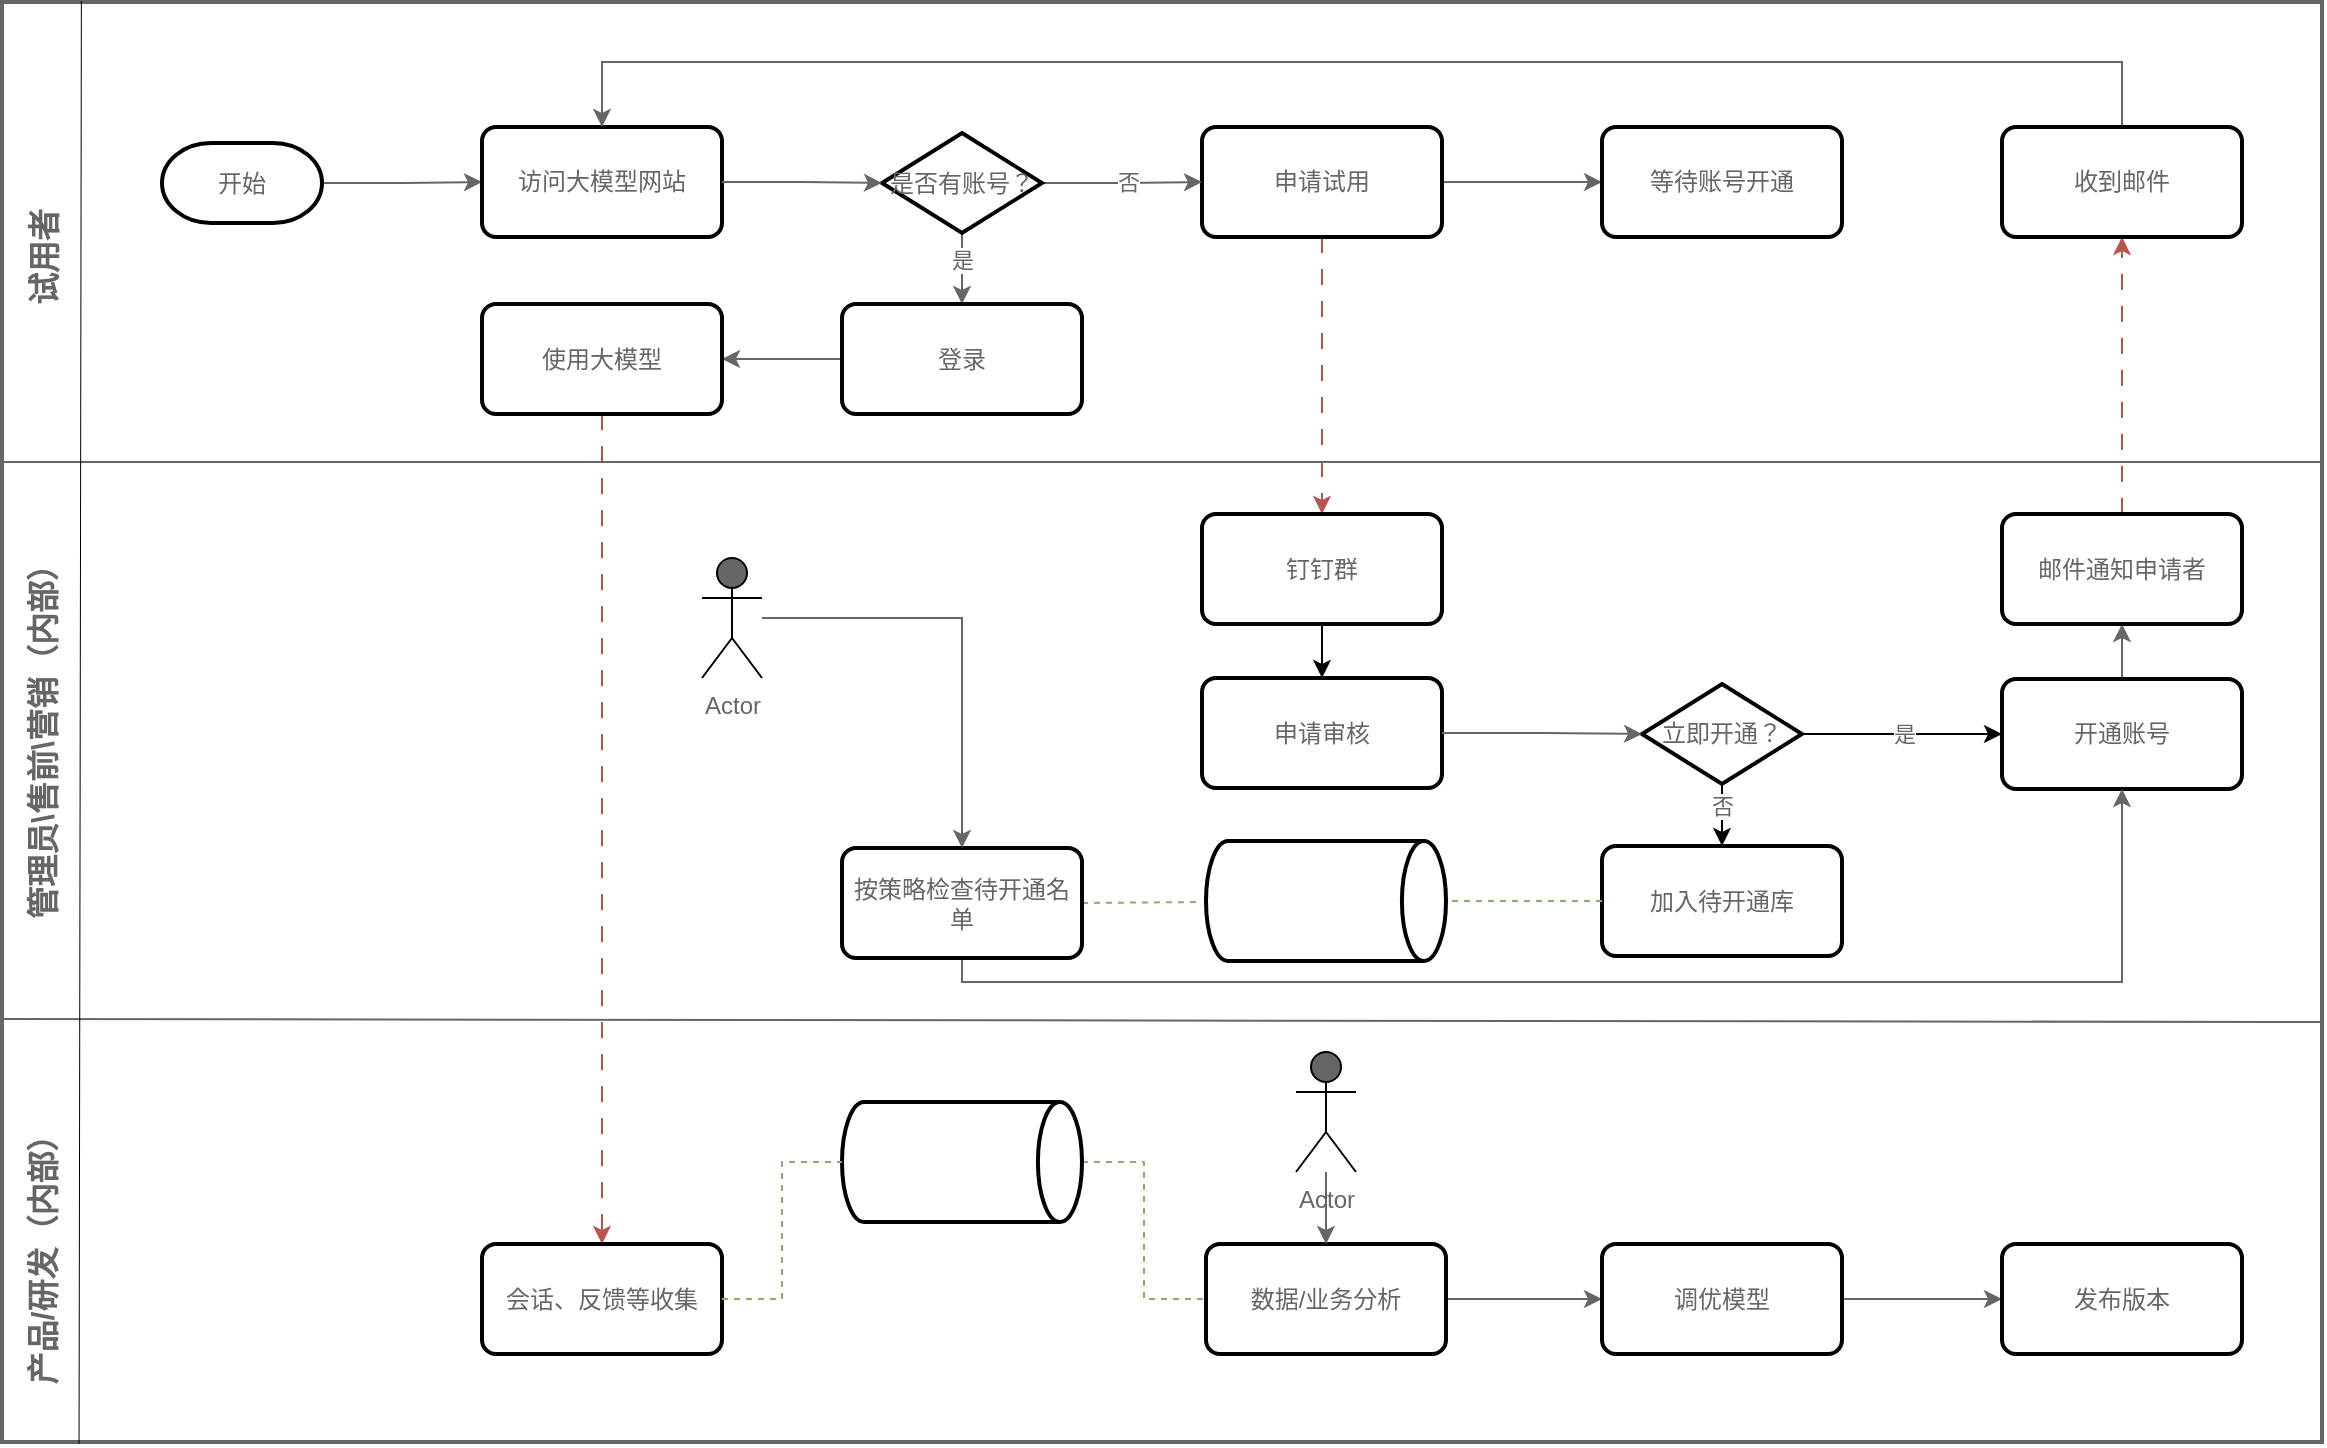 <mxfile version="22.1.5" type="github">
  <diagram name="Page-1" id="iG9dt9-XikQV9yazCH53">
    <mxGraphModel dx="2261" dy="800" grid="1" gridSize="10" guides="1" tooltips="1" connect="1" arrows="1" fold="1" page="1" pageScale="1" pageWidth="827" pageHeight="1169" math="0" shadow="0">
      <root>
        <mxCell id="0" />
        <mxCell id="1" parent="0" />
        <mxCell id="SPfGU6q8q4rX_HUr5H_A-10" value="" style="rounded=0;whiteSpace=wrap;html=1;fillColor=none;fontColor=#666666;strokeColor=#666666;strokeWidth=2;" vertex="1" parent="1">
          <mxGeometry x="-160" y="320" width="1160" height="720" as="geometry" />
        </mxCell>
        <mxCell id="mMHg8aRbZB5G5XVxGGDX-65" style="edgeStyle=orthogonalEdgeStyle;rounded=0;orthogonalLoop=1;jettySize=auto;html=1;exitX=1;exitY=0.5;exitDx=0;exitDy=0;exitPerimeter=0;entryX=0;entryY=0.5;entryDx=0;entryDy=0;fontColor=#666666;strokeColor=#666666;" parent="1" source="mMHg8aRbZB5G5XVxGGDX-4" target="mMHg8aRbZB5G5XVxGGDX-8" edge="1">
          <mxGeometry relative="1" as="geometry" />
        </mxCell>
        <mxCell id="mMHg8aRbZB5G5XVxGGDX-4" value="开始" style="strokeWidth=2;html=1;shape=mxgraph.flowchart.terminator;whiteSpace=wrap;fontColor=#666666;" parent="1" vertex="1">
          <mxGeometry x="-80" y="390.5" width="80" height="40" as="geometry" />
        </mxCell>
        <mxCell id="mMHg8aRbZB5G5XVxGGDX-8" value="访问大模型网站" style="rounded=1;whiteSpace=wrap;html=1;absoluteArcSize=1;arcSize=14;strokeWidth=2;fontColor=#666666;" parent="1" vertex="1">
          <mxGeometry x="80" y="382.5" width="120" height="55" as="geometry" />
        </mxCell>
        <mxCell id="mMHg8aRbZB5G5XVxGGDX-50" style="edgeStyle=orthogonalEdgeStyle;rounded=0;orthogonalLoop=1;jettySize=auto;html=1;exitX=1;exitY=0.5;exitDx=0;exitDy=0;entryX=0;entryY=0.5;entryDx=0;entryDy=0;fontColor=#666666;strokeColor=#666666;" parent="1" source="mMHg8aRbZB5G5XVxGGDX-9" target="mMHg8aRbZB5G5XVxGGDX-10" edge="1">
          <mxGeometry relative="1" as="geometry" />
        </mxCell>
        <mxCell id="mMHg8aRbZB5G5XVxGGDX-51" style="edgeStyle=orthogonalEdgeStyle;rounded=0;orthogonalLoop=1;jettySize=auto;html=1;entryX=0.5;entryY=0;entryDx=0;entryDy=0;dashed=1;fillColor=#f8cecc;strokeColor=#b85450;dashPattern=8 8;fontColor=#666666;" parent="1" source="mMHg8aRbZB5G5XVxGGDX-9" target="mMHg8aRbZB5G5XVxGGDX-13" edge="1">
          <mxGeometry relative="1" as="geometry" />
        </mxCell>
        <mxCell id="mMHg8aRbZB5G5XVxGGDX-9" value="申请试用" style="rounded=1;whiteSpace=wrap;html=1;absoluteArcSize=1;arcSize=14;strokeWidth=2;fontColor=#666666;" parent="1" vertex="1">
          <mxGeometry x="440" y="382.5" width="120" height="55" as="geometry" />
        </mxCell>
        <mxCell id="mMHg8aRbZB5G5XVxGGDX-10" value="等待账号开通" style="rounded=1;whiteSpace=wrap;html=1;absoluteArcSize=1;arcSize=14;strokeWidth=2;fontColor=#666666;" parent="1" vertex="1">
          <mxGeometry x="640" y="382.5" width="120" height="55" as="geometry" />
        </mxCell>
        <mxCell id="mMHg8aRbZB5G5XVxGGDX-52" style="edgeStyle=orthogonalEdgeStyle;rounded=0;orthogonalLoop=1;jettySize=auto;html=1;exitX=0.5;exitY=1;exitDx=0;exitDy=0;entryX=0.5;entryY=0;entryDx=0;entryDy=0;fontColor=#666666;" parent="1" source="mMHg8aRbZB5G5XVxGGDX-13" target="mMHg8aRbZB5G5XVxGGDX-17" edge="1">
          <mxGeometry relative="1" as="geometry" />
        </mxCell>
        <mxCell id="mMHg8aRbZB5G5XVxGGDX-13" value="钉钉群" style="rounded=1;whiteSpace=wrap;html=1;absoluteArcSize=1;arcSize=14;strokeWidth=2;fontColor=#666666;" parent="1" vertex="1">
          <mxGeometry x="440" y="576" width="120" height="55" as="geometry" />
        </mxCell>
        <mxCell id="mMHg8aRbZB5G5XVxGGDX-17" value="申请审核" style="rounded=1;whiteSpace=wrap;html=1;absoluteArcSize=1;arcSize=14;strokeWidth=2;fontColor=#666666;" parent="1" vertex="1">
          <mxGeometry x="440" y="658" width="120" height="55" as="geometry" />
        </mxCell>
        <mxCell id="mMHg8aRbZB5G5XVxGGDX-56" style="edgeStyle=orthogonalEdgeStyle;rounded=0;orthogonalLoop=1;jettySize=auto;html=1;exitX=0.5;exitY=0;exitDx=0;exitDy=0;entryX=0.5;entryY=1;entryDx=0;entryDy=0;fontColor=#666666;strokeColor=#666666;" parent="1" source="mMHg8aRbZB5G5XVxGGDX-23" target="mMHg8aRbZB5G5XVxGGDX-25" edge="1">
          <mxGeometry relative="1" as="geometry" />
        </mxCell>
        <mxCell id="mMHg8aRbZB5G5XVxGGDX-23" value="开通账号" style="rounded=1;whiteSpace=wrap;html=1;absoluteArcSize=1;arcSize=14;strokeWidth=2;fontColor=#666666;" parent="1" vertex="1">
          <mxGeometry x="840" y="658.5" width="120" height="55" as="geometry" />
        </mxCell>
        <mxCell id="mMHg8aRbZB5G5XVxGGDX-24" value="加入待开通库" style="rounded=1;whiteSpace=wrap;html=1;absoluteArcSize=1;arcSize=14;strokeWidth=2;fontColor=#666666;" parent="1" vertex="1">
          <mxGeometry x="640" y="742" width="120" height="55" as="geometry" />
        </mxCell>
        <mxCell id="mMHg8aRbZB5G5XVxGGDX-57" style="edgeStyle=orthogonalEdgeStyle;rounded=0;orthogonalLoop=1;jettySize=auto;html=1;exitX=0.5;exitY=0;exitDx=0;exitDy=0;entryX=0.5;entryY=1;entryDx=0;entryDy=0;fillColor=#f8cecc;strokeColor=#b85450;dashed=1;dashPattern=8 8;fontColor=#666666;" parent="1" source="mMHg8aRbZB5G5XVxGGDX-25" target="mMHg8aRbZB5G5XVxGGDX-27" edge="1">
          <mxGeometry relative="1" as="geometry" />
        </mxCell>
        <mxCell id="mMHg8aRbZB5G5XVxGGDX-25" value="邮件通知申请者" style="rounded=1;whiteSpace=wrap;html=1;absoluteArcSize=1;arcSize=14;strokeWidth=2;fontColor=#666666;" parent="1" vertex="1">
          <mxGeometry x="840" y="576" width="120" height="55" as="geometry" />
        </mxCell>
        <mxCell id="mMHg8aRbZB5G5XVxGGDX-67" style="edgeStyle=orthogonalEdgeStyle;rounded=0;orthogonalLoop=1;jettySize=auto;html=1;exitX=0.5;exitY=0;exitDx=0;exitDy=0;entryX=0.5;entryY=0;entryDx=0;entryDy=0;fontColor=#666666;strokeColor=#666666;" parent="1" source="mMHg8aRbZB5G5XVxGGDX-27" target="mMHg8aRbZB5G5XVxGGDX-8" edge="1">
          <mxGeometry relative="1" as="geometry">
            <Array as="points">
              <mxPoint x="900" y="350" />
              <mxPoint x="140" y="350" />
            </Array>
          </mxGeometry>
        </mxCell>
        <mxCell id="mMHg8aRbZB5G5XVxGGDX-27" value="收到邮件" style="rounded=1;whiteSpace=wrap;html=1;absoluteArcSize=1;arcSize=14;strokeWidth=2;fontColor=#666666;" parent="1" vertex="1">
          <mxGeometry x="840" y="382.5" width="120" height="55" as="geometry" />
        </mxCell>
        <mxCell id="mMHg8aRbZB5G5XVxGGDX-47" style="edgeStyle=orthogonalEdgeStyle;rounded=0;orthogonalLoop=1;jettySize=auto;html=1;exitX=1;exitY=0.5;exitDx=0;exitDy=0;exitPerimeter=0;entryX=0;entryY=0.5;entryDx=0;entryDy=0;fontColor=#666666;strokeColor=#666666;" parent="1" source="mMHg8aRbZB5G5XVxGGDX-28" target="mMHg8aRbZB5G5XVxGGDX-9" edge="1">
          <mxGeometry relative="1" as="geometry" />
        </mxCell>
        <mxCell id="SPfGU6q8q4rX_HUr5H_A-21" value="否" style="edgeLabel;html=1;align=center;verticalAlign=middle;resizable=0;points=[];fontColor=#666666;" vertex="1" connectable="0" parent="mMHg8aRbZB5G5XVxGGDX-47">
          <mxGeometry x="0.056" relative="1" as="geometry">
            <mxPoint x="1" as="offset" />
          </mxGeometry>
        </mxCell>
        <mxCell id="mMHg8aRbZB5G5XVxGGDX-48" style="edgeStyle=orthogonalEdgeStyle;rounded=0;orthogonalLoop=1;jettySize=auto;html=1;exitX=0.5;exitY=1;exitDx=0;exitDy=0;exitPerimeter=0;entryX=0.5;entryY=0;entryDx=0;entryDy=0;fontColor=#666666;strokeColor=#666666;" parent="1" source="mMHg8aRbZB5G5XVxGGDX-28" target="mMHg8aRbZB5G5XVxGGDX-29" edge="1">
          <mxGeometry relative="1" as="geometry" />
        </mxCell>
        <mxCell id="SPfGU6q8q4rX_HUr5H_A-22" value="是" style="edgeLabel;html=1;align=center;verticalAlign=middle;resizable=0;points=[];fontColor=#666666;" vertex="1" connectable="0" parent="mMHg8aRbZB5G5XVxGGDX-48">
          <mxGeometry x="-0.296" relative="1" as="geometry">
            <mxPoint y="1" as="offset" />
          </mxGeometry>
        </mxCell>
        <mxCell id="mMHg8aRbZB5G5XVxGGDX-28" value="是否有账号？" style="strokeWidth=2;html=1;shape=mxgraph.flowchart.decision;whiteSpace=wrap;fontColor=#666666;" parent="1" vertex="1">
          <mxGeometry x="280" y="385.5" width="80" height="50" as="geometry" />
        </mxCell>
        <mxCell id="mMHg8aRbZB5G5XVxGGDX-49" style="edgeStyle=orthogonalEdgeStyle;rounded=0;orthogonalLoop=1;jettySize=auto;html=1;exitX=0;exitY=0.5;exitDx=0;exitDy=0;entryX=1;entryY=0.5;entryDx=0;entryDy=0;fontColor=#666666;strokeColor=#666666;" parent="1" source="mMHg8aRbZB5G5XVxGGDX-29" target="mMHg8aRbZB5G5XVxGGDX-30" edge="1">
          <mxGeometry relative="1" as="geometry" />
        </mxCell>
        <mxCell id="mMHg8aRbZB5G5XVxGGDX-29" value="登录" style="rounded=1;whiteSpace=wrap;html=1;absoluteArcSize=1;arcSize=14;strokeWidth=2;fontColor=#666666;" parent="1" vertex="1">
          <mxGeometry x="260" y="471" width="120" height="55" as="geometry" />
        </mxCell>
        <mxCell id="mMHg8aRbZB5G5XVxGGDX-60" style="edgeStyle=orthogonalEdgeStyle;rounded=0;orthogonalLoop=1;jettySize=auto;html=1;exitX=0.5;exitY=1;exitDx=0;exitDy=0;entryX=0.5;entryY=0;entryDx=0;entryDy=0;dashed=1;dashPattern=8 8;fillColor=#f8cecc;strokeColor=#b85450;fontColor=#666666;" parent="1" source="mMHg8aRbZB5G5XVxGGDX-30" target="mMHg8aRbZB5G5XVxGGDX-31" edge="1">
          <mxGeometry relative="1" as="geometry" />
        </mxCell>
        <mxCell id="mMHg8aRbZB5G5XVxGGDX-30" value="使用大模型" style="rounded=1;whiteSpace=wrap;html=1;absoluteArcSize=1;arcSize=14;strokeWidth=2;fontColor=#666666;" parent="1" vertex="1">
          <mxGeometry x="80" y="471" width="120" height="55" as="geometry" />
        </mxCell>
        <mxCell id="mMHg8aRbZB5G5XVxGGDX-31" value="会话、反馈等收集" style="rounded=1;whiteSpace=wrap;html=1;absoluteArcSize=1;arcSize=14;strokeWidth=2;fontColor=#666666;" parent="1" vertex="1">
          <mxGeometry x="80" y="941" width="120" height="55" as="geometry" />
        </mxCell>
        <mxCell id="mMHg8aRbZB5G5XVxGGDX-62" style="edgeStyle=orthogonalEdgeStyle;rounded=0;orthogonalLoop=1;jettySize=auto;html=1;exitX=1;exitY=0.5;exitDx=0;exitDy=0;entryX=0;entryY=0.5;entryDx=0;entryDy=0;fontColor=#666666;strokeColor=#666666;" parent="1" source="mMHg8aRbZB5G5XVxGGDX-34" target="mMHg8aRbZB5G5XVxGGDX-35" edge="1">
          <mxGeometry relative="1" as="geometry" />
        </mxCell>
        <mxCell id="mMHg8aRbZB5G5XVxGGDX-34" value="数据/业务分析" style="rounded=1;whiteSpace=wrap;html=1;absoluteArcSize=1;arcSize=14;strokeWidth=2;fontColor=#666666;" parent="1" vertex="1">
          <mxGeometry x="442" y="941" width="120" height="55" as="geometry" />
        </mxCell>
        <mxCell id="SPfGU6q8q4rX_HUr5H_A-4" style="edgeStyle=orthogonalEdgeStyle;rounded=0;orthogonalLoop=1;jettySize=auto;html=1;exitX=1;exitY=0.5;exitDx=0;exitDy=0;entryX=0;entryY=0.5;entryDx=0;entryDy=0;fontColor=#666666;strokeColor=#666666;" edge="1" parent="1" source="mMHg8aRbZB5G5XVxGGDX-35" target="SPfGU6q8q4rX_HUr5H_A-3">
          <mxGeometry relative="1" as="geometry" />
        </mxCell>
        <mxCell id="mMHg8aRbZB5G5XVxGGDX-35" value="调优模型" style="rounded=1;whiteSpace=wrap;html=1;absoluteArcSize=1;arcSize=14;strokeWidth=2;fontColor=#666666;" parent="1" vertex="1">
          <mxGeometry x="640" y="941" width="120" height="55" as="geometry" />
        </mxCell>
        <mxCell id="SPfGU6q8q4rX_HUr5H_A-5" style="edgeStyle=orthogonalEdgeStyle;rounded=0;orthogonalLoop=1;jettySize=auto;html=1;exitX=1;exitY=0.5;exitDx=0;exitDy=0;exitPerimeter=0;entryX=0;entryY=0.5;entryDx=0;entryDy=0;endArrow=none;endFill=0;dashed=1;fillColor=#d5e8d4;strokeColor=#82b366;fontColor=#666666;" edge="1" parent="1" source="mMHg8aRbZB5G5XVxGGDX-36" target="mMHg8aRbZB5G5XVxGGDX-34">
          <mxGeometry relative="1" as="geometry" />
        </mxCell>
        <mxCell id="mMHg8aRbZB5G5XVxGGDX-36" value="" style="strokeWidth=2;html=1;shape=mxgraph.flowchart.direct_data;whiteSpace=wrap;fontColor=#666666;" parent="1" vertex="1">
          <mxGeometry x="260" y="870" width="120" height="60" as="geometry" />
        </mxCell>
        <mxCell id="mMHg8aRbZB5G5XVxGGDX-38" value="" style="strokeWidth=2;html=1;shape=mxgraph.flowchart.direct_data;whiteSpace=wrap;fontColor=#666666;" parent="1" vertex="1">
          <mxGeometry x="442" y="739.5" width="120" height="60" as="geometry" />
        </mxCell>
        <mxCell id="mMHg8aRbZB5G5XVxGGDX-54" style="edgeStyle=orthogonalEdgeStyle;rounded=0;orthogonalLoop=1;jettySize=auto;html=1;exitX=1;exitY=0.5;exitDx=0;exitDy=0;exitPerimeter=0;fontColor=#666666;" parent="1" source="mMHg8aRbZB5G5XVxGGDX-41" target="mMHg8aRbZB5G5XVxGGDX-23" edge="1">
          <mxGeometry relative="1" as="geometry" />
        </mxCell>
        <mxCell id="SPfGU6q8q4rX_HUr5H_A-19" value="是" style="edgeLabel;html=1;align=center;verticalAlign=middle;resizable=0;points=[];fontColor=#666666;" vertex="1" connectable="0" parent="mMHg8aRbZB5G5XVxGGDX-54">
          <mxGeometry x="0.02" relative="1" as="geometry">
            <mxPoint as="offset" />
          </mxGeometry>
        </mxCell>
        <mxCell id="mMHg8aRbZB5G5XVxGGDX-55" style="edgeStyle=orthogonalEdgeStyle;rounded=0;orthogonalLoop=1;jettySize=auto;html=1;exitX=0.5;exitY=1;exitDx=0;exitDy=0;exitPerimeter=0;entryX=0.5;entryY=0;entryDx=0;entryDy=0;fontColor=#666666;" parent="1" source="mMHg8aRbZB5G5XVxGGDX-41" target="mMHg8aRbZB5G5XVxGGDX-24" edge="1">
          <mxGeometry relative="1" as="geometry" />
        </mxCell>
        <mxCell id="SPfGU6q8q4rX_HUr5H_A-20" value="否" style="edgeLabel;html=1;align=center;verticalAlign=middle;resizable=0;points=[];fontColor=#666666;" vertex="1" connectable="0" parent="mMHg8aRbZB5G5XVxGGDX-55">
          <mxGeometry x="-0.29" relative="1" as="geometry">
            <mxPoint as="offset" />
          </mxGeometry>
        </mxCell>
        <mxCell id="mMHg8aRbZB5G5XVxGGDX-41" value="立即开通？" style="strokeWidth=2;html=1;shape=mxgraph.flowchart.decision;whiteSpace=wrap;fontColor=#666666;" parent="1" vertex="1">
          <mxGeometry x="660" y="661" width="80" height="50" as="geometry" />
        </mxCell>
        <mxCell id="mMHg8aRbZB5G5XVxGGDX-63" style="edgeStyle=orthogonalEdgeStyle;rounded=0;orthogonalLoop=1;jettySize=auto;html=1;entryX=0.5;entryY=1;entryDx=0;entryDy=0;fontColor=#666666;strokeColor=#666666;" parent="1" source="mMHg8aRbZB5G5XVxGGDX-43" target="mMHg8aRbZB5G5XVxGGDX-23" edge="1">
          <mxGeometry relative="1" as="geometry">
            <Array as="points">
              <mxPoint x="320" y="810" />
              <mxPoint x="900" y="810" />
            </Array>
          </mxGeometry>
        </mxCell>
        <mxCell id="mMHg8aRbZB5G5XVxGGDX-68" style="edgeStyle=orthogonalEdgeStyle;rounded=0;orthogonalLoop=1;jettySize=auto;html=1;exitX=1;exitY=0.5;exitDx=0;exitDy=0;endArrow=none;endFill=0;fillColor=#d5e8d4;strokeColor=#82b366;dashed=1;fontColor=#666666;" parent="1" source="mMHg8aRbZB5G5XVxGGDX-43" edge="1">
          <mxGeometry relative="1" as="geometry">
            <mxPoint x="440" y="770" as="targetPoint" />
          </mxGeometry>
        </mxCell>
        <mxCell id="mMHg8aRbZB5G5XVxGGDX-43" value="按策略检查待开通名单" style="rounded=1;whiteSpace=wrap;html=1;absoluteArcSize=1;arcSize=14;strokeWidth=2;fontColor=#666666;" parent="1" vertex="1">
          <mxGeometry x="260" y="743" width="120" height="55" as="geometry" />
        </mxCell>
        <mxCell id="mMHg8aRbZB5G5XVxGGDX-46" style="edgeStyle=orthogonalEdgeStyle;rounded=0;orthogonalLoop=1;jettySize=auto;html=1;exitX=1;exitY=0.5;exitDx=0;exitDy=0;entryX=0;entryY=0.5;entryDx=0;entryDy=0;entryPerimeter=0;fontColor=#666666;strokeColor=#666666;" parent="1" source="mMHg8aRbZB5G5XVxGGDX-8" target="mMHg8aRbZB5G5XVxGGDX-28" edge="1">
          <mxGeometry relative="1" as="geometry" />
        </mxCell>
        <mxCell id="mMHg8aRbZB5G5XVxGGDX-53" style="edgeStyle=orthogonalEdgeStyle;rounded=0;orthogonalLoop=1;jettySize=auto;html=1;exitX=1;exitY=0.5;exitDx=0;exitDy=0;entryX=0;entryY=0.5;entryDx=0;entryDy=0;entryPerimeter=0;fontColor=#666666;strokeColor=#666666;" parent="1" source="mMHg8aRbZB5G5XVxGGDX-17" target="mMHg8aRbZB5G5XVxGGDX-41" edge="1">
          <mxGeometry relative="1" as="geometry" />
        </mxCell>
        <mxCell id="mMHg8aRbZB5G5XVxGGDX-64" style="edgeStyle=orthogonalEdgeStyle;rounded=0;orthogonalLoop=1;jettySize=auto;html=1;entryX=0.5;entryY=0;entryDx=0;entryDy=0;fontColor=#666666;strokeColor=#666666;" parent="1" source="mMHg8aRbZB5G5XVxGGDX-59" target="mMHg8aRbZB5G5XVxGGDX-43" edge="1">
          <mxGeometry relative="1" as="geometry" />
        </mxCell>
        <mxCell id="mMHg8aRbZB5G5XVxGGDX-59" value="Actor" style="shape=umlActor;verticalLabelPosition=bottom;verticalAlign=top;html=1;outlineConnect=0;fillColor=#666666;fontColor=#666666;" parent="1" vertex="1">
          <mxGeometry x="190" y="598" width="30" height="60" as="geometry" />
        </mxCell>
        <mxCell id="mMHg8aRbZB5G5XVxGGDX-69" style="edgeStyle=orthogonalEdgeStyle;rounded=0;orthogonalLoop=1;jettySize=auto;html=1;exitX=0;exitY=0.5;exitDx=0;exitDy=0;entryX=1;entryY=0.5;entryDx=0;entryDy=0;entryPerimeter=0;dashed=1;fillColor=#d5e8d4;strokeColor=#82b366;startArrow=none;startFill=0;endArrow=none;endFill=0;fontColor=#666666;" parent="1" source="mMHg8aRbZB5G5XVxGGDX-24" target="mMHg8aRbZB5G5XVxGGDX-38" edge="1">
          <mxGeometry relative="1" as="geometry" />
        </mxCell>
        <mxCell id="SPfGU6q8q4rX_HUr5H_A-6" style="edgeStyle=orthogonalEdgeStyle;rounded=0;orthogonalLoop=1;jettySize=auto;html=1;entryX=0.5;entryY=0;entryDx=0;entryDy=0;fontColor=#666666;strokeColor=#666666;" edge="1" parent="1" source="SPfGU6q8q4rX_HUr5H_A-2" target="mMHg8aRbZB5G5XVxGGDX-34">
          <mxGeometry relative="1" as="geometry" />
        </mxCell>
        <mxCell id="SPfGU6q8q4rX_HUr5H_A-2" value="Actor" style="shape=umlActor;verticalLabelPosition=bottom;verticalAlign=top;html=1;outlineConnect=0;fillColor=#666666;fontColor=#666666;" vertex="1" parent="1">
          <mxGeometry x="487" y="845" width="30" height="60" as="geometry" />
        </mxCell>
        <mxCell id="SPfGU6q8q4rX_HUr5H_A-3" value="发布版本" style="rounded=1;whiteSpace=wrap;html=1;absoluteArcSize=1;arcSize=14;strokeWidth=2;fontColor=#666666;" vertex="1" parent="1">
          <mxGeometry x="840" y="941" width="120" height="55" as="geometry" />
        </mxCell>
        <mxCell id="SPfGU6q8q4rX_HUr5H_A-7" style="edgeStyle=orthogonalEdgeStyle;rounded=0;orthogonalLoop=1;jettySize=auto;html=1;exitX=1;exitY=0.5;exitDx=0;exitDy=0;endArrow=none;endFill=0;dashed=1;fillColor=#d5e8d4;strokeColor=#82b366;entryX=0;entryY=0.5;entryDx=0;entryDy=0;entryPerimeter=0;fontColor=#666666;" edge="1" parent="1" source="mMHg8aRbZB5G5XVxGGDX-31" target="mMHg8aRbZB5G5XVxGGDX-36">
          <mxGeometry relative="1" as="geometry">
            <mxPoint x="200" y="1030" as="sourcePoint" />
            <mxPoint x="262" y="1030" as="targetPoint" />
          </mxGeometry>
        </mxCell>
        <mxCell id="SPfGU6q8q4rX_HUr5H_A-15" value="" style="endArrow=none;html=1;rounded=0;fontColor=#666666;strokeColor=#666666;" edge="1" parent="1">
          <mxGeometry width="50" height="50" relative="1" as="geometry">
            <mxPoint x="-160" y="550" as="sourcePoint" />
            <mxPoint x="1000" y="550" as="targetPoint" />
          </mxGeometry>
        </mxCell>
        <mxCell id="SPfGU6q8q4rX_HUr5H_A-16" value="" style="endArrow=none;html=1;rounded=0;fontColor=#666666;strokeColor=#666666;" edge="1" parent="1">
          <mxGeometry width="50" height="50" relative="1" as="geometry">
            <mxPoint x="-160" y="828.5" as="sourcePoint" />
            <mxPoint x="1000" y="830" as="targetPoint" />
          </mxGeometry>
        </mxCell>
        <mxCell id="SPfGU6q8q4rX_HUr5H_A-18" value="" style="endArrow=none;html=1;rounded=0;entryX=0.034;entryY=-0.001;entryDx=0;entryDy=0;entryPerimeter=0;strokeWidth=0.5;fontColor=#666666;exitX=0.033;exitY=1.001;exitDx=0;exitDy=0;exitPerimeter=0;" edge="1" parent="1" source="SPfGU6q8q4rX_HUr5H_A-10" target="SPfGU6q8q4rX_HUr5H_A-10">
          <mxGeometry width="50" height="50" relative="1" as="geometry">
            <mxPoint x="-120" y="1030" as="sourcePoint" />
            <mxPoint x="-120" y="515" as="targetPoint" />
          </mxGeometry>
        </mxCell>
        <mxCell id="SPfGU6q8q4rX_HUr5H_A-23" value="试用者" style="text;html=1;strokeColor=none;fillColor=none;align=center;verticalAlign=middle;whiteSpace=wrap;rounded=0;rotation=-90;fontStyle=1;fontSize=16;fontColor=#666666;" vertex="1" parent="1">
          <mxGeometry x="-175" y="432.5" width="70" height="30" as="geometry" />
        </mxCell>
        <mxCell id="SPfGU6q8q4rX_HUr5H_A-24" value="管理员\售前\营销（内部）" style="text;html=1;strokeColor=none;fillColor=none;align=center;verticalAlign=middle;whiteSpace=wrap;rounded=0;rotation=-90;fontStyle=1;fontSize=16;fontColor=#666666;" vertex="1" parent="1">
          <mxGeometry x="-233.75" y="671" width="187.5" height="30" as="geometry" />
        </mxCell>
        <mxCell id="SPfGU6q8q4rX_HUr5H_A-25" value="产品/研发（内部）" style="text;html=1;strokeColor=none;fillColor=none;align=center;verticalAlign=middle;whiteSpace=wrap;rounded=0;rotation=-90;fontStyle=1;fontSize=16;fontColor=#666666;" vertex="1" parent="1">
          <mxGeometry x="-208.75" y="930" width="137.5" height="30" as="geometry" />
        </mxCell>
      </root>
    </mxGraphModel>
  </diagram>
</mxfile>
